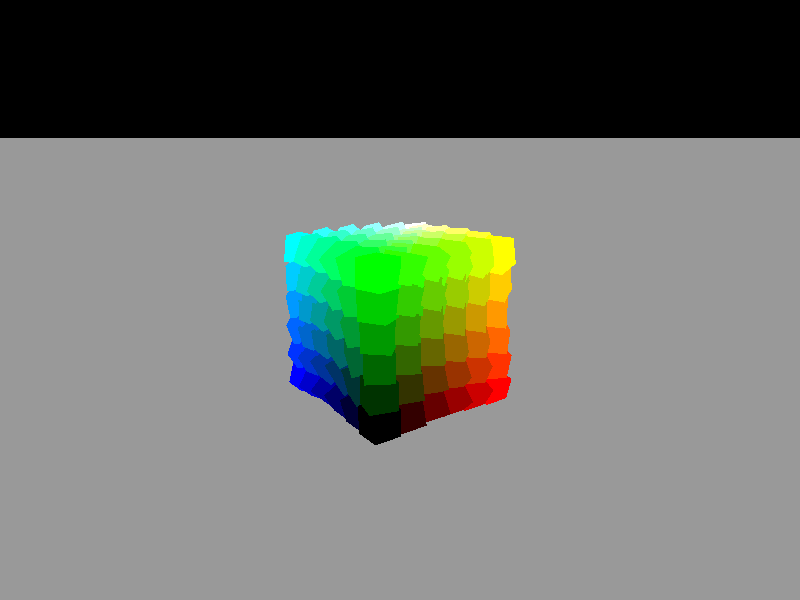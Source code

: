 //--decares----------------------------------

#declare countX = 0;
#declare countY = 0;
#declare countZ = 0;
#declare colourR = 0;
#declare colourG = 0;
#declare colourB = 0;
#declare totalRevolution = 90;
#declare ballCount = 6;

//--objects----------------------------------

//generates cube of spheres
#while (countZ < ballCount)
  #while (countY < ballCount)
    #while (countX < ballCount)
      box {
        <-.5, -.5, -.5>, <.5, .5, .5>
        pigment {
          colour rgb <colourR, colourG, colourB>
        }
        finish {
          reflection 0
        }
        rotate <countX*(totalRevolution/ballCount), countY*(totalRevolution/ballCount), countZ*(totalRevolution/ballCount)>
        translate <countX, countY, countZ>
      }
      #declare colourR = colourR + .2;
      #declare countX = countX + 1;
    #end
    #declare colourR = 0;
    #declare countX = 0;
    #declare colourG = colourG + .2;
    #declare countY = countY + 1;
  #end 
  #declare colourG = 0;
  #declare countY = 0; 
  #declare colourB = colourB + .2;
  #declare countZ = countZ + 1;
#end
plane {
  y, -.5
  pigment {
    colour rgb <.6, .6, .6>
  }
  finish {
    reflection .7
  }
}

//--lights-----------------------------------

// create a regular point light source
light_source {
  0*x                  // light's position (translated below)
  color rgb <1,1,1>    // light's color
  translate <-20, 20, -20>
}

//--camera-----------------------------------

// perspective (default) camera
camera {
  location  <-10, 9, -15>
  look_at   <3, 3, 3>
  right     x*image_width/image_height
}
